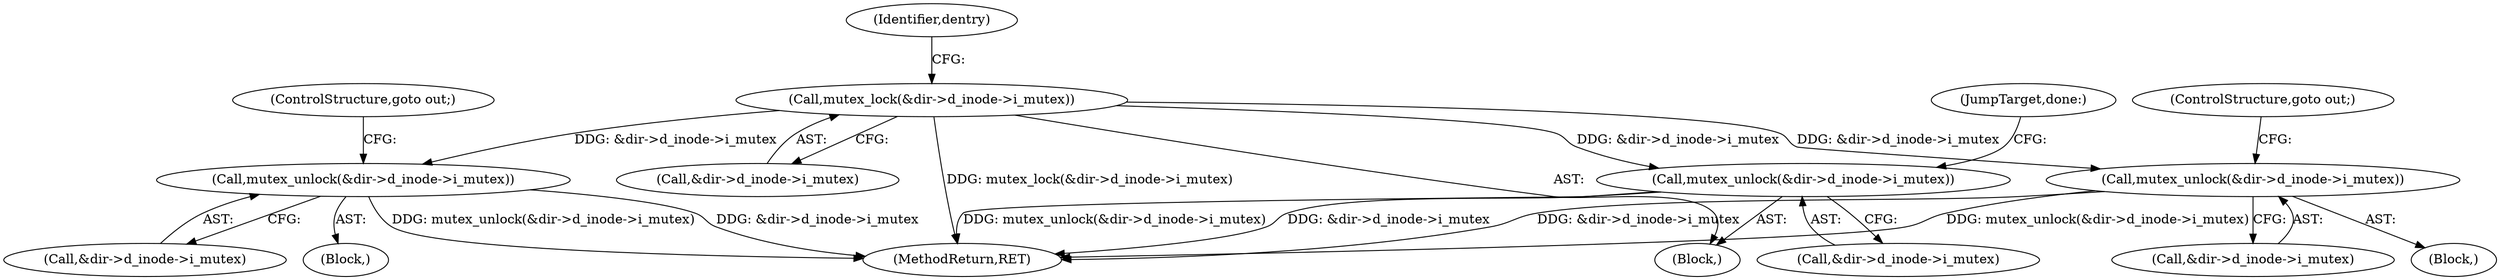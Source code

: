 digraph "0_linux_295dc39d941dc2ae53d5c170365af4c9d5c16212@API" {
"1000168" [label="(Call,mutex_lock(&dir->d_inode->i_mutex))"];
"1000203" [label="(Call,mutex_unlock(&dir->d_inode->i_mutex))"];
"1000229" [label="(Call,mutex_unlock(&dir->d_inode->i_mutex))"];
"1000237" [label="(Call,mutex_unlock(&dir->d_inode->i_mutex))"];
"1000168" [label="(Call,mutex_lock(&dir->d_inode->i_mutex))"];
"1000169" [label="(Call,&dir->d_inode->i_mutex)"];
"1000299" [label="(MethodReturn,RET)"];
"1000198" [label="(Block,)"];
"1000236" [label="(ControlStructure,goto out;)"];
"1000244" [label="(JumpTarget,done:)"];
"1000105" [label="(Block,)"];
"1000230" [label="(Call,&dir->d_inode->i_mutex)"];
"1000228" [label="(Block,)"];
"1000204" [label="(Call,&dir->d_inode->i_mutex)"];
"1000210" [label="(ControlStructure,goto out;)"];
"1000237" [label="(Call,mutex_unlock(&dir->d_inode->i_mutex))"];
"1000238" [label="(Call,&dir->d_inode->i_mutex)"];
"1000176" [label="(Identifier,dentry)"];
"1000229" [label="(Call,mutex_unlock(&dir->d_inode->i_mutex))"];
"1000203" [label="(Call,mutex_unlock(&dir->d_inode->i_mutex))"];
"1000168" -> "1000105"  [label="AST: "];
"1000168" -> "1000169"  [label="CFG: "];
"1000169" -> "1000168"  [label="AST: "];
"1000176" -> "1000168"  [label="CFG: "];
"1000168" -> "1000299"  [label="DDG: mutex_lock(&dir->d_inode->i_mutex)"];
"1000168" -> "1000203"  [label="DDG: &dir->d_inode->i_mutex"];
"1000168" -> "1000229"  [label="DDG: &dir->d_inode->i_mutex"];
"1000168" -> "1000237"  [label="DDG: &dir->d_inode->i_mutex"];
"1000203" -> "1000198"  [label="AST: "];
"1000203" -> "1000204"  [label="CFG: "];
"1000204" -> "1000203"  [label="AST: "];
"1000210" -> "1000203"  [label="CFG: "];
"1000203" -> "1000299"  [label="DDG: mutex_unlock(&dir->d_inode->i_mutex)"];
"1000203" -> "1000299"  [label="DDG: &dir->d_inode->i_mutex"];
"1000229" -> "1000228"  [label="AST: "];
"1000229" -> "1000230"  [label="CFG: "];
"1000230" -> "1000229"  [label="AST: "];
"1000236" -> "1000229"  [label="CFG: "];
"1000229" -> "1000299"  [label="DDG: mutex_unlock(&dir->d_inode->i_mutex)"];
"1000229" -> "1000299"  [label="DDG: &dir->d_inode->i_mutex"];
"1000237" -> "1000105"  [label="AST: "];
"1000237" -> "1000238"  [label="CFG: "];
"1000238" -> "1000237"  [label="AST: "];
"1000244" -> "1000237"  [label="CFG: "];
"1000237" -> "1000299"  [label="DDG: mutex_unlock(&dir->d_inode->i_mutex)"];
"1000237" -> "1000299"  [label="DDG: &dir->d_inode->i_mutex"];
}
